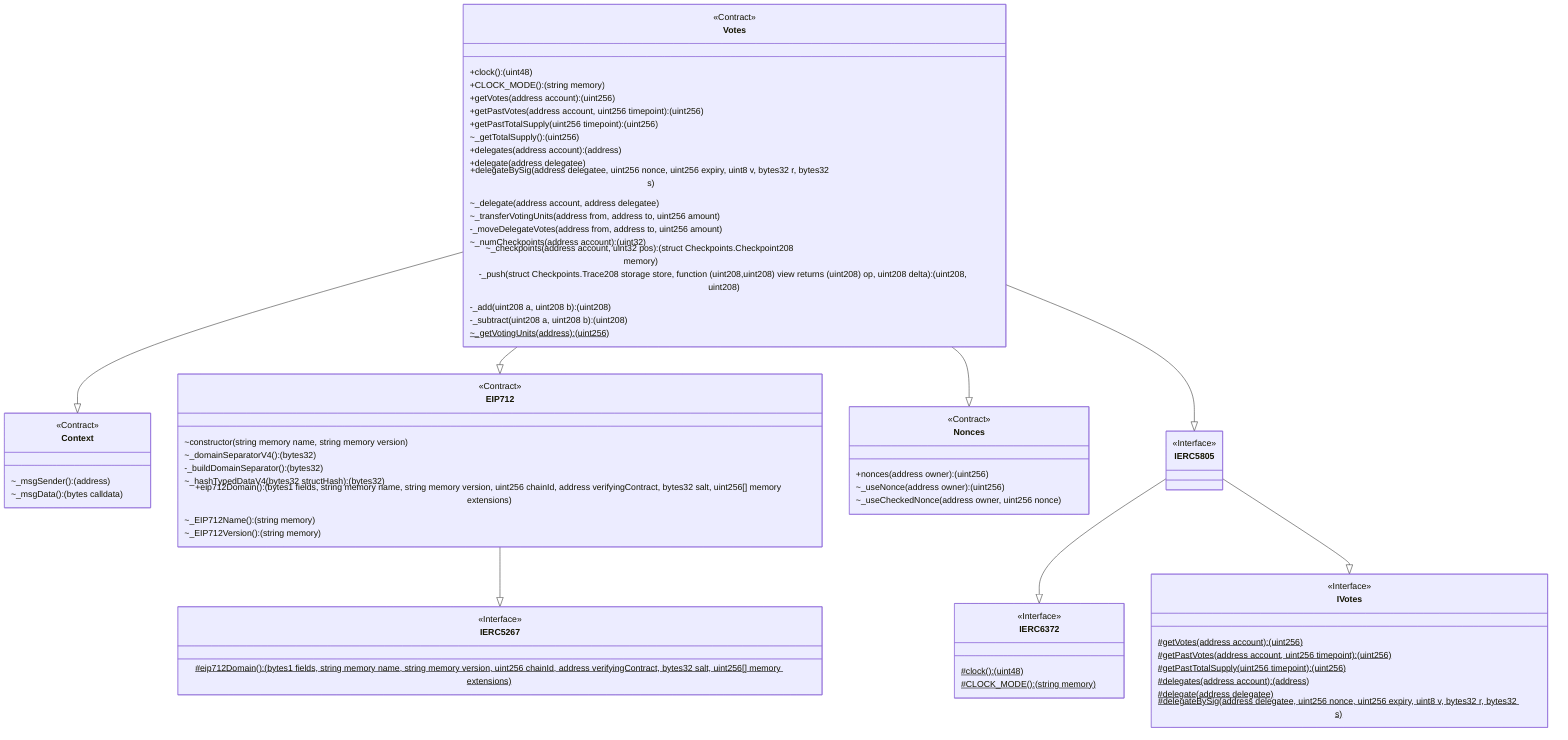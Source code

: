 classDiagram
  %% 1892:7747:1
  class Votes {
    <<Contract>>
    +clock(): (uint48)
    +CLOCK_MODE(): (string memory)
    +getVotes(address account): (uint256)
    +getPastVotes(address account, uint256 timepoint): (uint256)
    +getPastTotalSupply(uint256 timepoint): (uint256)
    ~_getTotalSupply(): (uint256)
    +delegates(address account): (address)
    +delegate(address delegatee)
    +delegateBySig(address delegatee, uint256 nonce, uint256 expiry, uint8 v, bytes32 r, bytes32 s)
    ~_delegate(address account, address delegatee)
    ~_transferVotingUnits(address from, address to, uint256 amount)
    -_moveDelegateVotes(address from, address to, uint256 amount)
    ~_numCheckpoints(address account): (uint32)
    ~_checkpoints(address account, uint32 pos): (struct Checkpoints.Checkpoint208 memory)
    -_push(struct Checkpoints.Trace208 storage store, function (uint208,uint208) view returns (uint208) op, uint208 delta): (uint208, uint208)
    -_add(uint208 a, uint208 b): (uint208)
    -_subtract(uint208 a, uint208 b): (uint208)
    ~_getVotingUnits(address): (uint256)$
  }
  
  Votes --|> Context
  
  %% 624:235:5
  class Context {
    <<Contract>>
    ~_msgSender(): (address)
    ~_msgData(): (bytes calldata)
  }
  
  Votes --|> EIP712
  
  %% 1960:4650:11
  class EIP712 {
    <<Contract>>
    ~constructor(string memory name, string memory version)
    ~_domainSeparatorV4(): (bytes32)
    -_buildDomainSeparator(): (bytes32)
    ~_hashTypedDataV4(bytes32 structHash): (bytes32)
    +eip712Domain(): (bytes1 fields, string memory name, string memory version, uint256 chainId, address verifyingContract, bytes32 salt, uint256[] memory extensions)
    ~_EIP712Name(): (string memory)
    ~_EIP712Version(): (string memory)
  }
  
  EIP712 --|> IERC5267
  
  %% 133:605:2
  class IERC5267 {
    <<Interface>>
    #eip712Domain(): (bytes1 fields, string memory name, string memory version, uint256 chainId, address verifyingContract, bytes32 salt, uint256[] memory extensions)$
  }
  
  Votes --|> Nonces
  
  %% 209:1280:6
  class Nonces {
    <<Contract>>
    +nonces(address owner): (uint256)
    ~_useNonce(address owner): (uint256)
    ~_useCheckedNonce(address owner, uint256 nonce)
  }
  
  Votes --|> IERC5805
  
  %% 230:41:3
  class IERC5805 {
    <<Interface>>
  }
  
  IERC5805 --|> IERC6372
  
  %% 133:385:4
  class IERC6372 {
    <<Interface>>
    #clock(): (uint48)$
    #CLOCK_MODE(): (string memory)$
  }
  
  IERC5805 --|> IVotes
  
  %% 239:2082:0
  class IVotes {
    <<Interface>>
    #getVotes(address account): (uint256)$
    #getPastVotes(address account, uint256 timepoint): (uint256)$
    #getPastTotalSupply(uint256 timepoint): (uint256)$
    #delegates(address account): (address)$
    #delegate(address delegatee)$
    #delegateBySig(address delegatee, uint256 nonce, uint256 expiry, uint8 v, bytes32 r, bytes32 s)$
  }